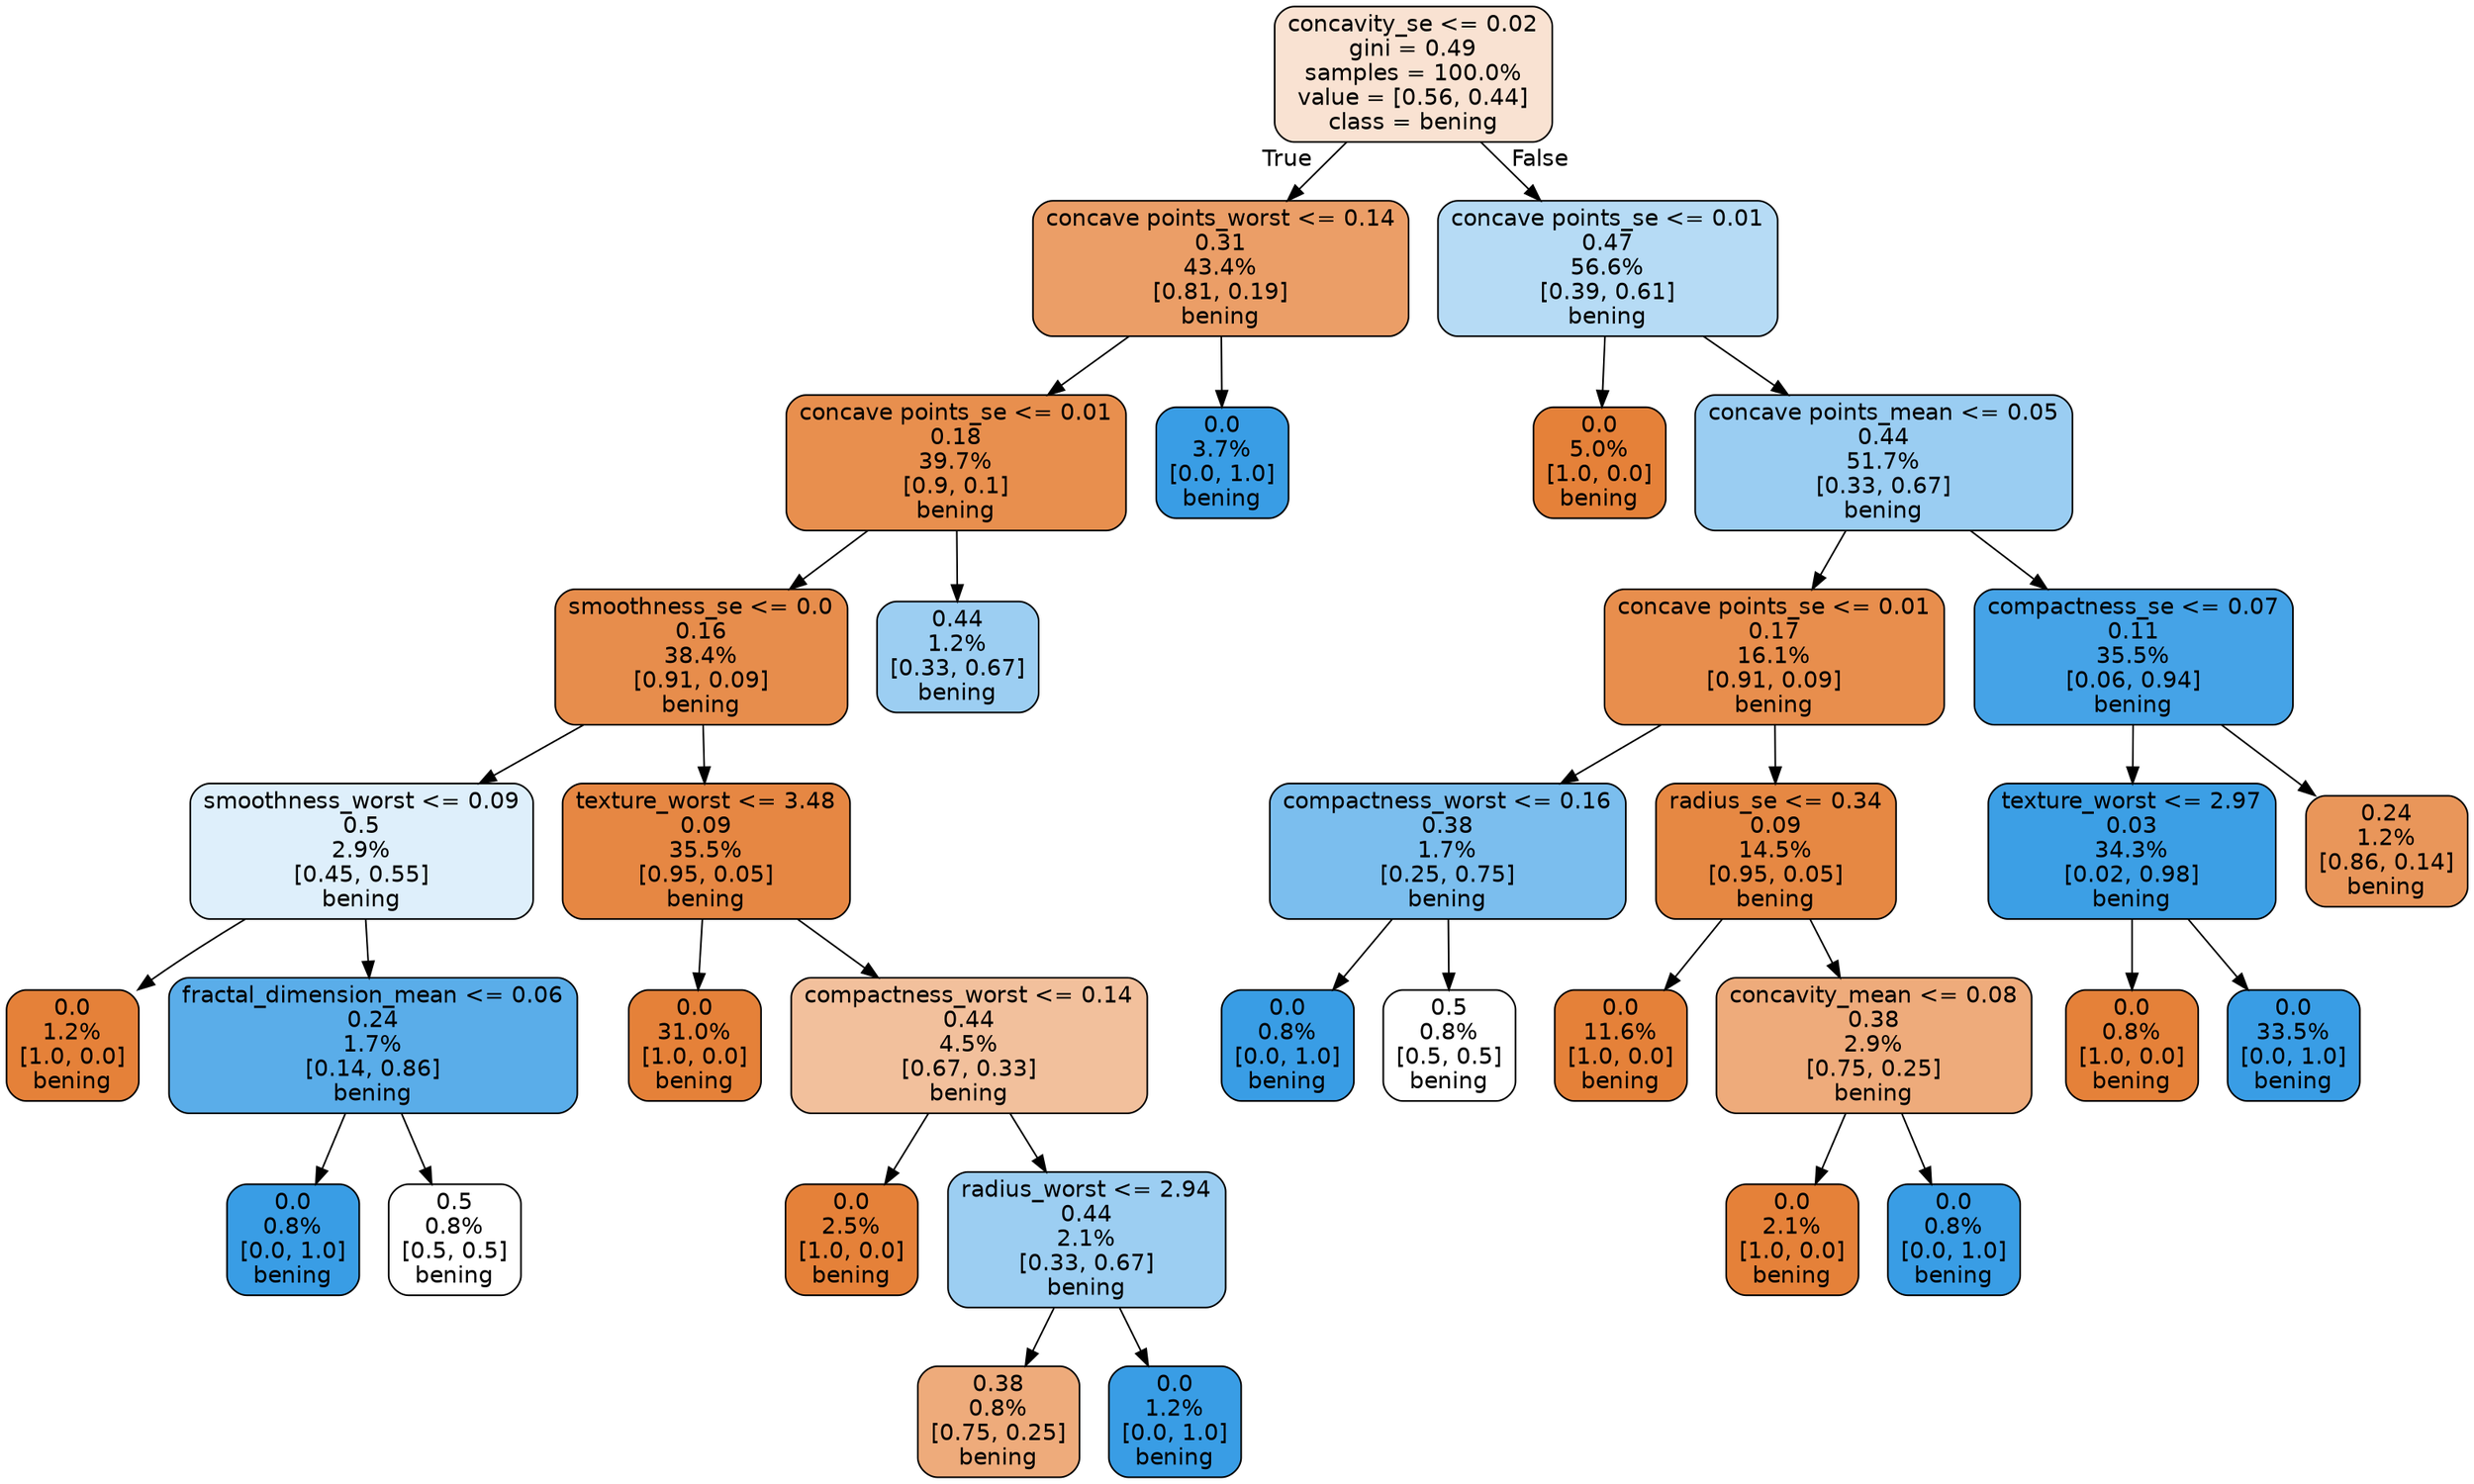 digraph Tree {
node [shape=box, style="filled, rounded", color="black", fontname=helvetica] ;
edge [fontname=helvetica] ;
0 [label="concavity_se <= 0.02\ngini = 0.49\nsamples = 100.0%\nvalue = [0.56, 0.44]\nclass = bening", fillcolor="#f9e2d2"] ;
1 [label="concave points_worst <= 0.14\n0.31\n43.4%\n[0.81, 0.19]\nbening", fillcolor="#eb9e67"] ;
0 -> 1 [labeldistance=2.5, labelangle=45, headlabel="True"] ;
2 [label="concave points_se <= 0.01\n0.18\n39.7%\n[0.9, 0.1]\nbening", fillcolor="#e88f4e"] ;
1 -> 2 ;
3 [label="smoothness_se <= 0.0\n0.16\n38.4%\n[0.91, 0.09]\nbening", fillcolor="#e78d4c"] ;
2 -> 3 ;
4 [label="smoothness_worst <= 0.09\n0.5\n2.9%\n[0.45, 0.55]\nbening", fillcolor="#deeffb"] ;
3 -> 4 ;
5 [label="0.0\n1.2%\n[1.0, 0.0]\nbening", fillcolor="#e58139"] ;
4 -> 5 ;
6 [label="fractal_dimension_mean <= 0.06\n0.24\n1.7%\n[0.14, 0.86]\nbening", fillcolor="#5aade9"] ;
4 -> 6 ;
7 [label="0.0\n0.8%\n[0.0, 1.0]\nbening", fillcolor="#399de5"] ;
6 -> 7 ;
8 [label="0.5\n0.8%\n[0.5, 0.5]\nbening", fillcolor="#ffffff"] ;
6 -> 8 ;
9 [label="texture_worst <= 3.48\n0.09\n35.5%\n[0.95, 0.05]\nbening", fillcolor="#e68743"] ;
3 -> 9 ;
10 [label="0.0\n31.0%\n[1.0, 0.0]\nbening", fillcolor="#e58139"] ;
9 -> 10 ;
11 [label="compactness_worst <= 0.14\n0.44\n4.5%\n[0.67, 0.33]\nbening", fillcolor="#f2c09c"] ;
9 -> 11 ;
12 [label="0.0\n2.5%\n[1.0, 0.0]\nbening", fillcolor="#e58139"] ;
11 -> 12 ;
13 [label="radius_worst <= 2.94\n0.44\n2.1%\n[0.33, 0.67]\nbening", fillcolor="#9ccef2"] ;
11 -> 13 ;
14 [label="0.38\n0.8%\n[0.75, 0.25]\nbening", fillcolor="#eeab7b"] ;
13 -> 14 ;
15 [label="0.0\n1.2%\n[0.0, 1.0]\nbening", fillcolor="#399de5"] ;
13 -> 15 ;
16 [label="0.44\n1.2%\n[0.33, 0.67]\nbening", fillcolor="#9ccef2"] ;
2 -> 16 ;
17 [label="0.0\n3.7%\n[0.0, 1.0]\nbening", fillcolor="#399de5"] ;
1 -> 17 ;
18 [label="concave points_se <= 0.01\n0.47\n56.6%\n[0.39, 0.61]\nbening", fillcolor="#b6dbf5"] ;
0 -> 18 [labeldistance=2.5, labelangle=-45, headlabel="False"] ;
19 [label="0.0\n5.0%\n[1.0, 0.0]\nbening", fillcolor="#e58139"] ;
18 -> 19 ;
20 [label="concave points_mean <= 0.05\n0.44\n51.7%\n[0.33, 0.67]\nbening", fillcolor="#9acdf2"] ;
18 -> 20 ;
21 [label="concave points_se <= 0.01\n0.17\n16.1%\n[0.91, 0.09]\nbening", fillcolor="#e88e4d"] ;
20 -> 21 ;
22 [label="compactness_worst <= 0.16\n0.38\n1.7%\n[0.25, 0.75]\nbening", fillcolor="#7bbeee"] ;
21 -> 22 ;
23 [label="0.0\n0.8%\n[0.0, 1.0]\nbening", fillcolor="#399de5"] ;
22 -> 23 ;
24 [label="0.5\n0.8%\n[0.5, 0.5]\nbening", fillcolor="#ffffff"] ;
22 -> 24 ;
25 [label="radius_se <= 0.34\n0.09\n14.5%\n[0.95, 0.05]\nbening", fillcolor="#e68843"] ;
21 -> 25 ;
26 [label="0.0\n11.6%\n[1.0, 0.0]\nbening", fillcolor="#e58139"] ;
25 -> 26 ;
27 [label="concavity_mean <= 0.08\n0.38\n2.9%\n[0.75, 0.25]\nbening", fillcolor="#eeab7b"] ;
25 -> 27 ;
28 [label="0.0\n2.1%\n[1.0, 0.0]\nbening", fillcolor="#e58139"] ;
27 -> 28 ;
29 [label="0.0\n0.8%\n[0.0, 1.0]\nbening", fillcolor="#399de5"] ;
27 -> 29 ;
30 [label="compactness_se <= 0.07\n0.11\n35.5%\n[0.06, 0.94]\nbening", fillcolor="#45a3e7"] ;
20 -> 30 ;
31 [label="texture_worst <= 2.97\n0.03\n34.3%\n[0.02, 0.98]\nbening", fillcolor="#3c9fe5"] ;
30 -> 31 ;
32 [label="0.0\n0.8%\n[1.0, 0.0]\nbening", fillcolor="#e58139"] ;
31 -> 32 ;
33 [label="0.0\n33.5%\n[0.0, 1.0]\nbening", fillcolor="#399de5"] ;
31 -> 33 ;
34 [label="0.24\n1.2%\n[0.86, 0.14]\nbening", fillcolor="#e9965a"] ;
30 -> 34 ;
}